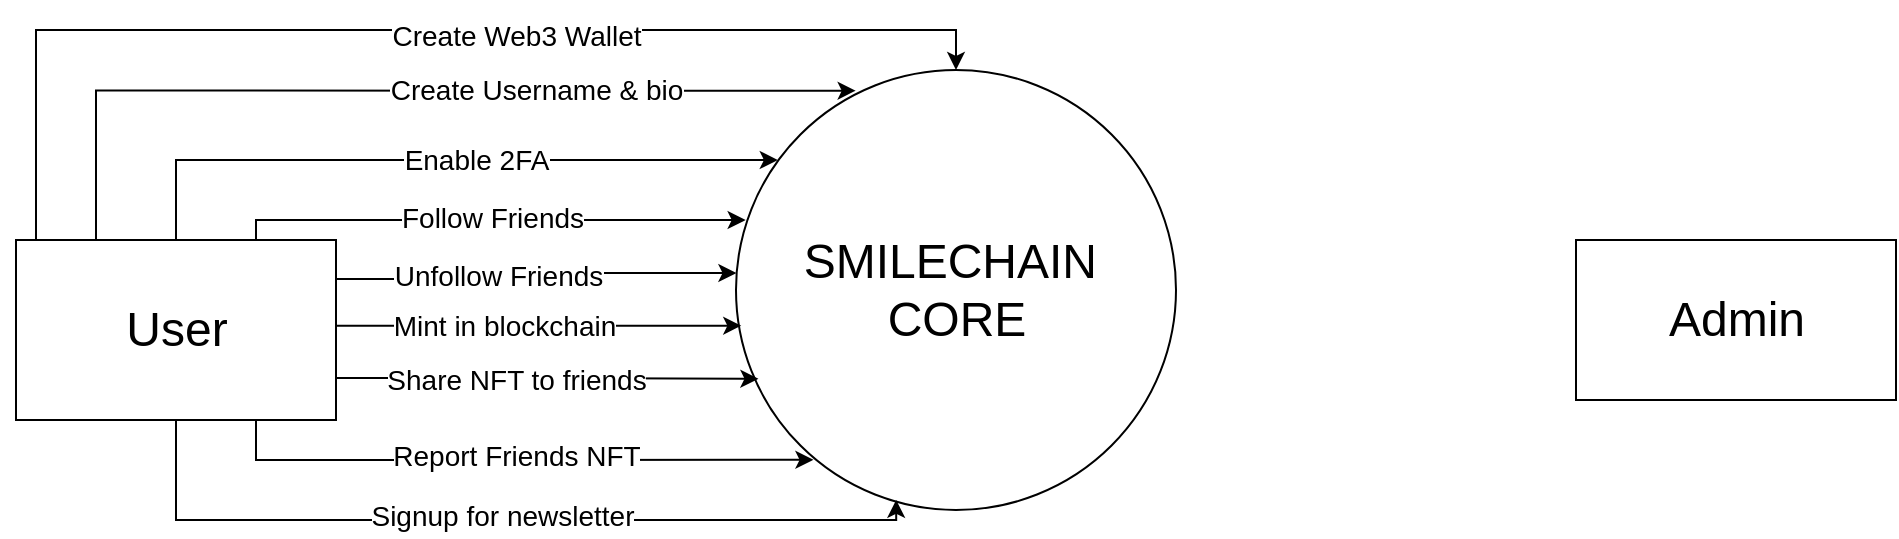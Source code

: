 <mxfile version="20.8.8" type="github">
  <diagram name="Page-1" id="5d7acffa-a066-3a61-03fe-96351882024d">
    <mxGraphModel dx="485" dy="221" grid="1" gridSize="10" guides="1" tooltips="1" connect="1" arrows="1" fold="1" page="1" pageScale="1" pageWidth="1100" pageHeight="850" background="#ffffff" math="0" shadow="0">
      <root>
        <mxCell id="0" />
        <mxCell id="1" parent="0" />
        <mxCell id="7fvaYo8_wZqHOtpPi-BS-1" value="&lt;font style=&quot;font-size: 24px;&quot;&gt;SMILECHAIN&amp;nbsp;&lt;br&gt;CORE&lt;br&gt;&lt;/font&gt;" style="shape=ellipse;html=1;dashed=0;whitespace=wrap;aspect=fixed;perimeter=ellipsePerimeter;" vertex="1" parent="1">
          <mxGeometry x="440" y="315" width="220" height="220" as="geometry" />
        </mxCell>
        <mxCell id="7fvaYo8_wZqHOtpPi-BS-4" value="&lt;font style=&quot;font-size: 14px;&quot;&gt;Create Web3 Wallet&lt;/font&gt;" style="edgeStyle=orthogonalEdgeStyle;rounded=0;orthogonalLoop=1;jettySize=auto;html=1;exitX=0;exitY=0;exitDx=0;exitDy=0;entryX=0.5;entryY=0;entryDx=0;entryDy=0;fontSize=24;" edge="1" parent="1" source="7fvaYo8_wZqHOtpPi-BS-2" target="7fvaYo8_wZqHOtpPi-BS-1">
          <mxGeometry x="0.193" relative="1" as="geometry">
            <Array as="points">
              <mxPoint x="90" y="400" />
              <mxPoint x="90" y="295" />
              <mxPoint x="550" y="295" />
            </Array>
            <mxPoint as="offset" />
          </mxGeometry>
        </mxCell>
        <mxCell id="7fvaYo8_wZqHOtpPi-BS-6" value="Create Username &amp;amp; bio" style="edgeStyle=orthogonalEdgeStyle;rounded=0;orthogonalLoop=1;jettySize=auto;html=1;exitX=0.25;exitY=0;exitDx=0;exitDy=0;entryX=0.272;entryY=0.047;entryDx=0;entryDy=0;entryPerimeter=0;fontSize=14;" edge="1" parent="1" source="7fvaYo8_wZqHOtpPi-BS-2" target="7fvaYo8_wZqHOtpPi-BS-1">
          <mxGeometry x="0.297" relative="1" as="geometry">
            <mxPoint as="offset" />
          </mxGeometry>
        </mxCell>
        <mxCell id="7fvaYo8_wZqHOtpPi-BS-7" style="edgeStyle=orthogonalEdgeStyle;rounded=0;orthogonalLoop=1;jettySize=auto;html=1;exitX=0.5;exitY=0;exitDx=0;exitDy=0;fontSize=14;entryX=0.095;entryY=0.206;entryDx=0;entryDy=0;entryPerimeter=0;" edge="1" parent="1" source="7fvaYo8_wZqHOtpPi-BS-2" target="7fvaYo8_wZqHOtpPi-BS-1">
          <mxGeometry relative="1" as="geometry">
            <mxPoint x="430" y="370" as="targetPoint" />
            <Array as="points">
              <mxPoint x="160" y="360" />
              <mxPoint x="461" y="360" />
            </Array>
          </mxGeometry>
        </mxCell>
        <mxCell id="7fvaYo8_wZqHOtpPi-BS-8" value="Enable 2FA" style="edgeLabel;html=1;align=center;verticalAlign=middle;resizable=0;points=[];fontSize=14;" vertex="1" connectable="0" parent="7fvaYo8_wZqHOtpPi-BS-7">
          <mxGeometry x="0.073" relative="1" as="geometry">
            <mxPoint x="7" as="offset" />
          </mxGeometry>
        </mxCell>
        <mxCell id="7fvaYo8_wZqHOtpPi-BS-9" style="edgeStyle=orthogonalEdgeStyle;rounded=0;orthogonalLoop=1;jettySize=auto;html=1;exitX=0.75;exitY=0;exitDx=0;exitDy=0;fontSize=14;entryX=0.022;entryY=0.341;entryDx=0;entryDy=0;entryPerimeter=0;" edge="1" parent="1" source="7fvaYo8_wZqHOtpPi-BS-2" target="7fvaYo8_wZqHOtpPi-BS-1">
          <mxGeometry relative="1" as="geometry">
            <mxPoint x="410" y="400" as="targetPoint" />
            <Array as="points">
              <mxPoint x="200" y="390" />
            </Array>
          </mxGeometry>
        </mxCell>
        <mxCell id="7fvaYo8_wZqHOtpPi-BS-10" value="Follow Friends" style="edgeLabel;html=1;align=center;verticalAlign=middle;resizable=0;points=[];fontSize=14;" vertex="1" connectable="0" parent="7fvaYo8_wZqHOtpPi-BS-9">
          <mxGeometry x="-0.001" y="1" relative="1" as="geometry">
            <mxPoint as="offset" />
          </mxGeometry>
        </mxCell>
        <mxCell id="7fvaYo8_wZqHOtpPi-BS-12" style="edgeStyle=orthogonalEdgeStyle;rounded=0;orthogonalLoop=1;jettySize=auto;html=1;exitX=1;exitY=0.5;exitDx=0;exitDy=0;fontSize=14;entryX=0.012;entryY=0.613;entryDx=0;entryDy=0;entryPerimeter=0;" edge="1" parent="1">
          <mxGeometry relative="1" as="geometry">
            <mxPoint x="240" y="438" as="sourcePoint" />
            <mxPoint x="442.64" y="442.86" as="targetPoint" />
            <Array as="points">
              <mxPoint x="240" y="443" />
            </Array>
          </mxGeometry>
        </mxCell>
        <mxCell id="7fvaYo8_wZqHOtpPi-BS-13" value="Mint in blockchain" style="edgeLabel;html=1;align=center;verticalAlign=middle;resizable=0;points=[];fontSize=14;" vertex="1" connectable="0" parent="7fvaYo8_wZqHOtpPi-BS-12">
          <mxGeometry x="-0.141" relative="1" as="geometry">
            <mxPoint as="offset" />
          </mxGeometry>
        </mxCell>
        <mxCell id="7fvaYo8_wZqHOtpPi-BS-14" style="edgeStyle=orthogonalEdgeStyle;rounded=0;orthogonalLoop=1;jettySize=auto;html=1;exitX=1;exitY=0.25;exitDx=0;exitDy=0;entryX=0.001;entryY=0.475;entryDx=0;entryDy=0;entryPerimeter=0;fontSize=14;" edge="1" parent="1">
          <mxGeometry relative="1" as="geometry">
            <mxPoint x="240" y="419.5" as="sourcePoint" />
            <mxPoint x="440.22" y="416.5" as="targetPoint" />
            <Array as="points">
              <mxPoint x="340" y="419" />
              <mxPoint x="340" y="417" />
            </Array>
          </mxGeometry>
        </mxCell>
        <mxCell id="7fvaYo8_wZqHOtpPi-BS-16" value="Unfollow Friends" style="edgeLabel;html=1;align=center;verticalAlign=middle;resizable=0;points=[];fontSize=14;" vertex="1" connectable="0" parent="7fvaYo8_wZqHOtpPi-BS-14">
          <mxGeometry x="-0.224" relative="1" as="geometry">
            <mxPoint x="2" y="-2" as="offset" />
          </mxGeometry>
        </mxCell>
        <mxCell id="7fvaYo8_wZqHOtpPi-BS-17" value="Share NFT to friends" style="edgeStyle=orthogonalEdgeStyle;rounded=0;orthogonalLoop=1;jettySize=auto;html=1;exitX=1;exitY=1;exitDx=0;exitDy=0;entryX=0.051;entryY=0.72;entryDx=0;entryDy=0;entryPerimeter=0;fontSize=14;" edge="1" parent="1">
          <mxGeometry x="-0.062" y="-1" relative="1" as="geometry">
            <mxPoint x="240" y="486" as="sourcePoint" />
            <mxPoint x="451.22" y="469.4" as="targetPoint" />
            <Array as="points">
              <mxPoint x="240" y="469" />
              <mxPoint x="340" y="469" />
            </Array>
            <mxPoint as="offset" />
          </mxGeometry>
        </mxCell>
        <mxCell id="7fvaYo8_wZqHOtpPi-BS-18" style="edgeStyle=orthogonalEdgeStyle;rounded=0;orthogonalLoop=1;jettySize=auto;html=1;exitX=0.75;exitY=1;exitDx=0;exitDy=0;entryX=0.176;entryY=0.886;entryDx=0;entryDy=0;entryPerimeter=0;fontSize=14;" edge="1" parent="1" source="7fvaYo8_wZqHOtpPi-BS-2" target="7fvaYo8_wZqHOtpPi-BS-1">
          <mxGeometry relative="1" as="geometry" />
        </mxCell>
        <mxCell id="7fvaYo8_wZqHOtpPi-BS-19" value="Report Friends NFT" style="edgeLabel;html=1;align=center;verticalAlign=middle;resizable=0;points=[];fontSize=14;" vertex="1" connectable="0" parent="7fvaYo8_wZqHOtpPi-BS-18">
          <mxGeometry x="-0.118" y="2" relative="1" as="geometry">
            <mxPoint x="18" as="offset" />
          </mxGeometry>
        </mxCell>
        <mxCell id="7fvaYo8_wZqHOtpPi-BS-20" style="edgeStyle=orthogonalEdgeStyle;rounded=0;orthogonalLoop=1;jettySize=auto;html=1;exitX=0.5;exitY=1;exitDx=0;exitDy=0;entryX=0.364;entryY=0.977;entryDx=0;entryDy=0;entryPerimeter=0;fontSize=14;" edge="1" parent="1" source="7fvaYo8_wZqHOtpPi-BS-2" target="7fvaYo8_wZqHOtpPi-BS-1">
          <mxGeometry relative="1" as="geometry">
            <Array as="points">
              <mxPoint x="160" y="540" />
              <mxPoint x="520" y="540" />
            </Array>
          </mxGeometry>
        </mxCell>
        <mxCell id="7fvaYo8_wZqHOtpPi-BS-21" value="Signup for newsletter" style="edgeLabel;html=1;align=center;verticalAlign=middle;resizable=0;points=[];fontSize=14;" vertex="1" connectable="0" parent="7fvaYo8_wZqHOtpPi-BS-20">
          <mxGeometry x="0.014" y="2" relative="1" as="geometry">
            <mxPoint as="offset" />
          </mxGeometry>
        </mxCell>
        <mxCell id="7fvaYo8_wZqHOtpPi-BS-2" value="&lt;font style=&quot;font-size: 24px;&quot;&gt;User&lt;/font&gt;" style="html=1;dashed=0;whitespace=wrap;" vertex="1" parent="1">
          <mxGeometry x="80" y="400" width="160" height="90" as="geometry" />
        </mxCell>
        <mxCell id="7fvaYo8_wZqHOtpPi-BS-3" value="&lt;span style=&quot;font-size: 24px;&quot;&gt;Admin&lt;/span&gt;" style="html=1;dashed=0;whitespace=wrap;" vertex="1" parent="1">
          <mxGeometry x="860" y="400" width="160" height="80" as="geometry" />
        </mxCell>
      </root>
    </mxGraphModel>
  </diagram>
</mxfile>
